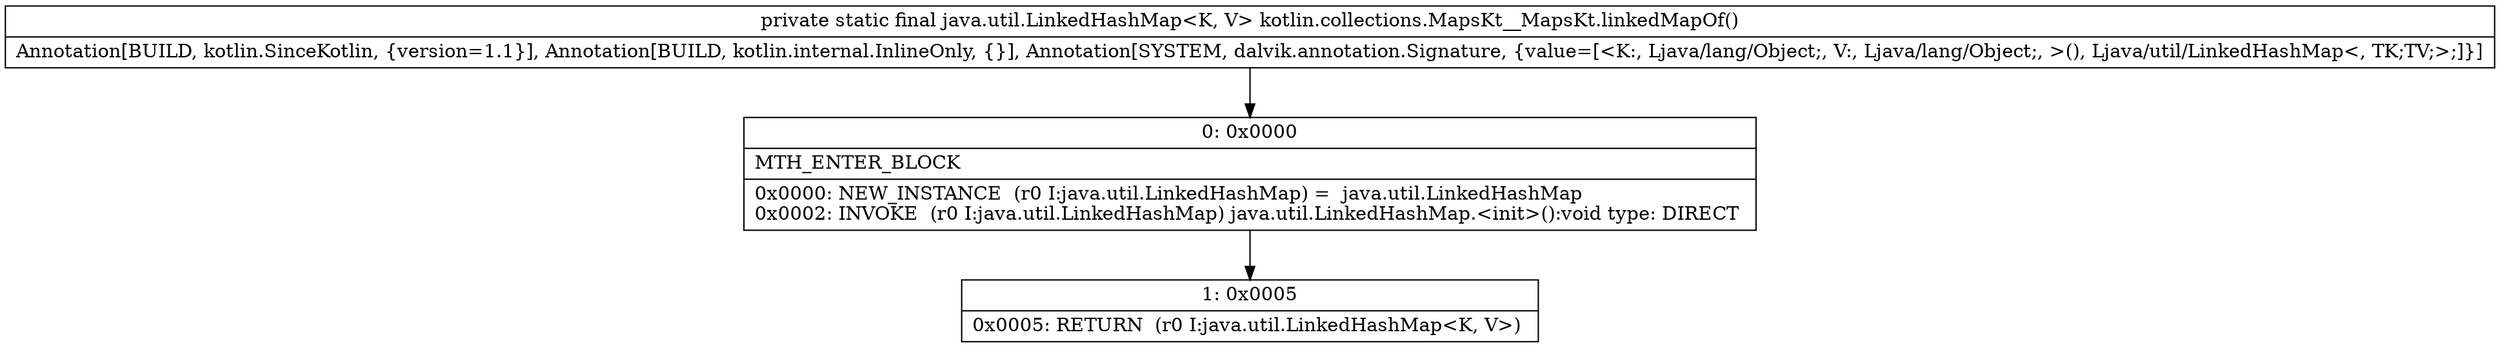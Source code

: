 digraph "CFG forkotlin.collections.MapsKt__MapsKt.linkedMapOf()Ljava\/util\/LinkedHashMap;" {
Node_0 [shape=record,label="{0\:\ 0x0000|MTH_ENTER_BLOCK\l|0x0000: NEW_INSTANCE  (r0 I:java.util.LinkedHashMap) =  java.util.LinkedHashMap \l0x0002: INVOKE  (r0 I:java.util.LinkedHashMap) java.util.LinkedHashMap.\<init\>():void type: DIRECT \l}"];
Node_1 [shape=record,label="{1\:\ 0x0005|0x0005: RETURN  (r0 I:java.util.LinkedHashMap\<K, V\>) \l}"];
MethodNode[shape=record,label="{private static final java.util.LinkedHashMap\<K, V\> kotlin.collections.MapsKt__MapsKt.linkedMapOf()  | Annotation[BUILD, kotlin.SinceKotlin, \{version=1.1\}], Annotation[BUILD, kotlin.internal.InlineOnly, \{\}], Annotation[SYSTEM, dalvik.annotation.Signature, \{value=[\<K:, Ljava\/lang\/Object;, V:, Ljava\/lang\/Object;, \>(), Ljava\/util\/LinkedHashMap\<, TK;TV;\>;]\}]\l}"];
MethodNode -> Node_0;
Node_0 -> Node_1;
}

